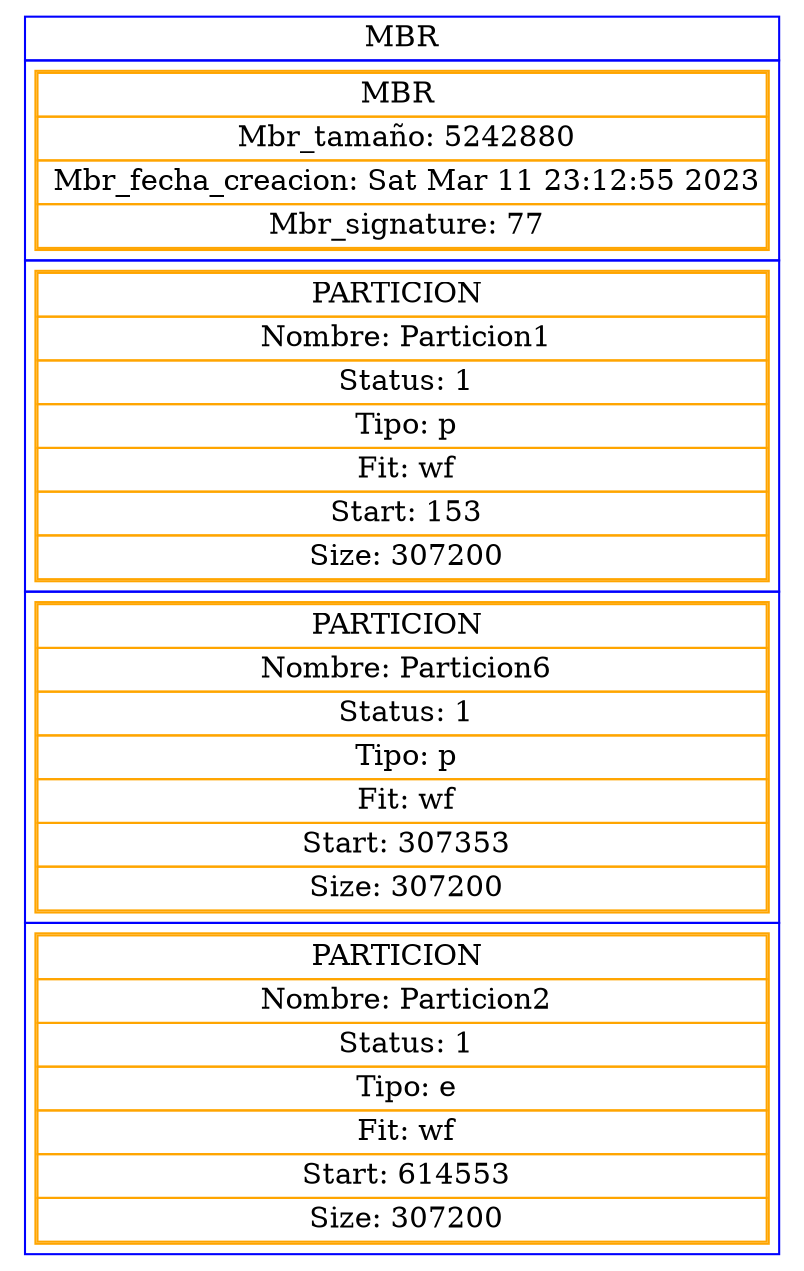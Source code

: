 digraph G {
rankdir=LR;
mbr[
shape=plaintext 
label=<
<table border='0' cellborder='1' color='blue' cellspacing='0'>
<tr><td>MBR</td></tr>
<tr><td cellpadding='4'>
<table color='orange' cellspacing='0'>
<tr><td> MBR  </td></tr>
<tr><td> Mbr_tamaño: 5242880</td></tr>
<tr><td> Mbr_fecha_creacion: Sat Mar 11 23:12:55 2023
</td></tr>
<tr><td> Mbr_signature: 77</td></tr>
</table>
</td>
</tr>


<tr><td cellpadding='4'>
<table color='orange' cellspacing='0'>
 <tr><td> PARTICION  </td></tr>
<tr><td> Nombre: Particion1</td></tr>
<tr><td> Status: 1</td></tr>
<tr><td> Tipo: p</td></tr>
<tr><td> Fit: wf</td></tr>
<tr><td> Start: 153</td></tr>
<tr><td> Size: 307200</td></tr>
</table>
</td>
</tr>


<tr><td cellpadding='4'>
<table color='orange' cellspacing='0'>
 <tr><td> PARTICION  </td></tr>
<tr><td> Nombre: Particion6</td></tr>
<tr><td> Status: 1</td></tr>
<tr><td> Tipo: p</td></tr>
<tr><td> Fit: wf</td></tr>
<tr><td> Start: 307353</td></tr>
<tr><td> Size: 307200</td></tr>
</table>
</td>
</tr>


<tr><td cellpadding='4'>
<table color='orange' cellspacing='0'>
 <tr><td> PARTICION  </td></tr>
<tr><td> Nombre: Particion2</td></tr>
<tr><td> Status: 1</td></tr>
<tr><td> Tipo: e</td></tr>
<tr><td> Fit: wf</td></tr>
<tr><td> Start: 614553</td></tr>
<tr><td> Size: 307200</td></tr>
</table>
</td>
</tr>


</table>
>];
}

